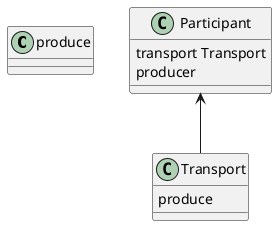 @startuml sma

class produce  {

}

class Transport {
  produce 
}

class Participant {
  transport Transport
  producer 
}


Participant <-- Transport
@enduml